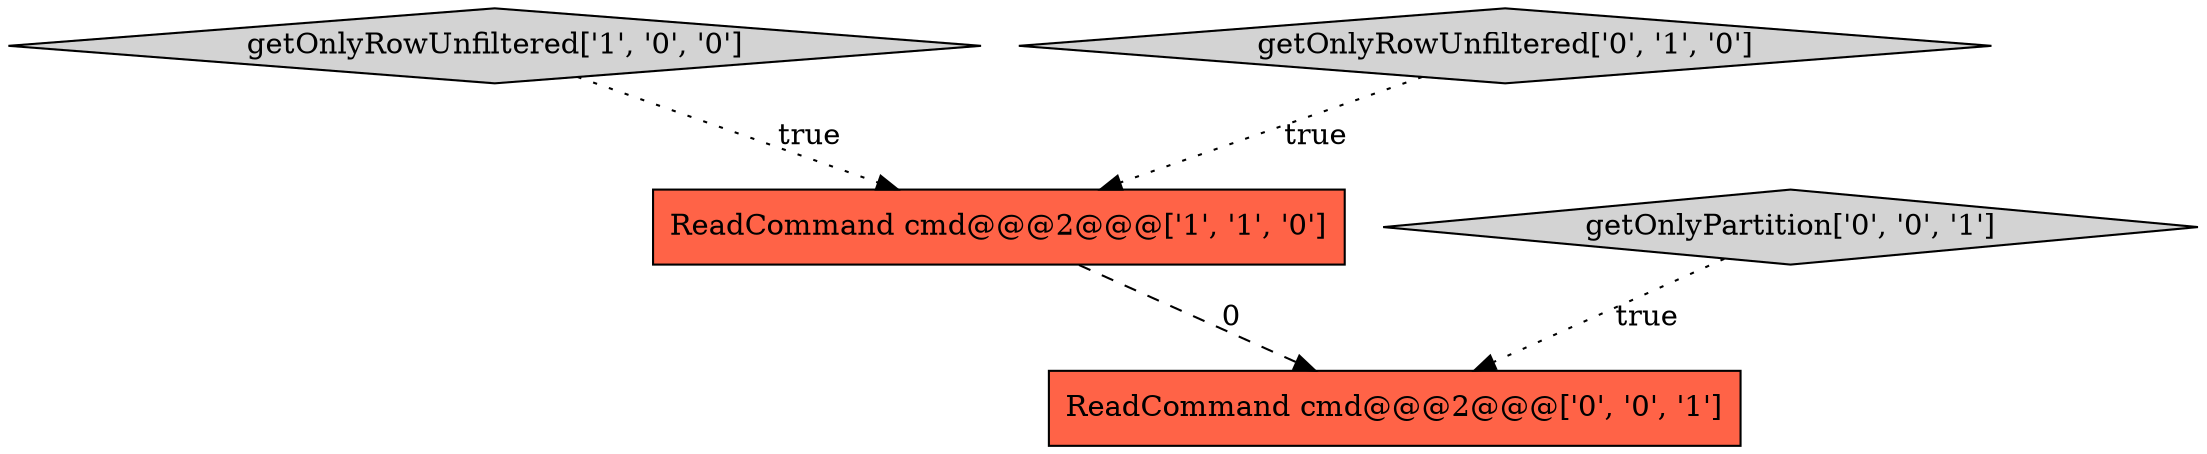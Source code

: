 digraph {
0 [style = filled, label = "getOnlyRowUnfiltered['1', '0', '0']", fillcolor = lightgray, shape = diamond image = "AAA0AAABBB1BBB"];
3 [style = filled, label = "ReadCommand cmd@@@2@@@['0', '0', '1']", fillcolor = tomato, shape = box image = "AAA0AAABBB3BBB"];
4 [style = filled, label = "getOnlyPartition['0', '0', '1']", fillcolor = lightgray, shape = diamond image = "AAA0AAABBB3BBB"];
1 [style = filled, label = "ReadCommand cmd@@@2@@@['1', '1', '0']", fillcolor = tomato, shape = box image = "AAA0AAABBB1BBB"];
2 [style = filled, label = "getOnlyRowUnfiltered['0', '1', '0']", fillcolor = lightgray, shape = diamond image = "AAA0AAABBB2BBB"];
2->1 [style = dotted, label="true"];
0->1 [style = dotted, label="true"];
4->3 [style = dotted, label="true"];
1->3 [style = dashed, label="0"];
}
